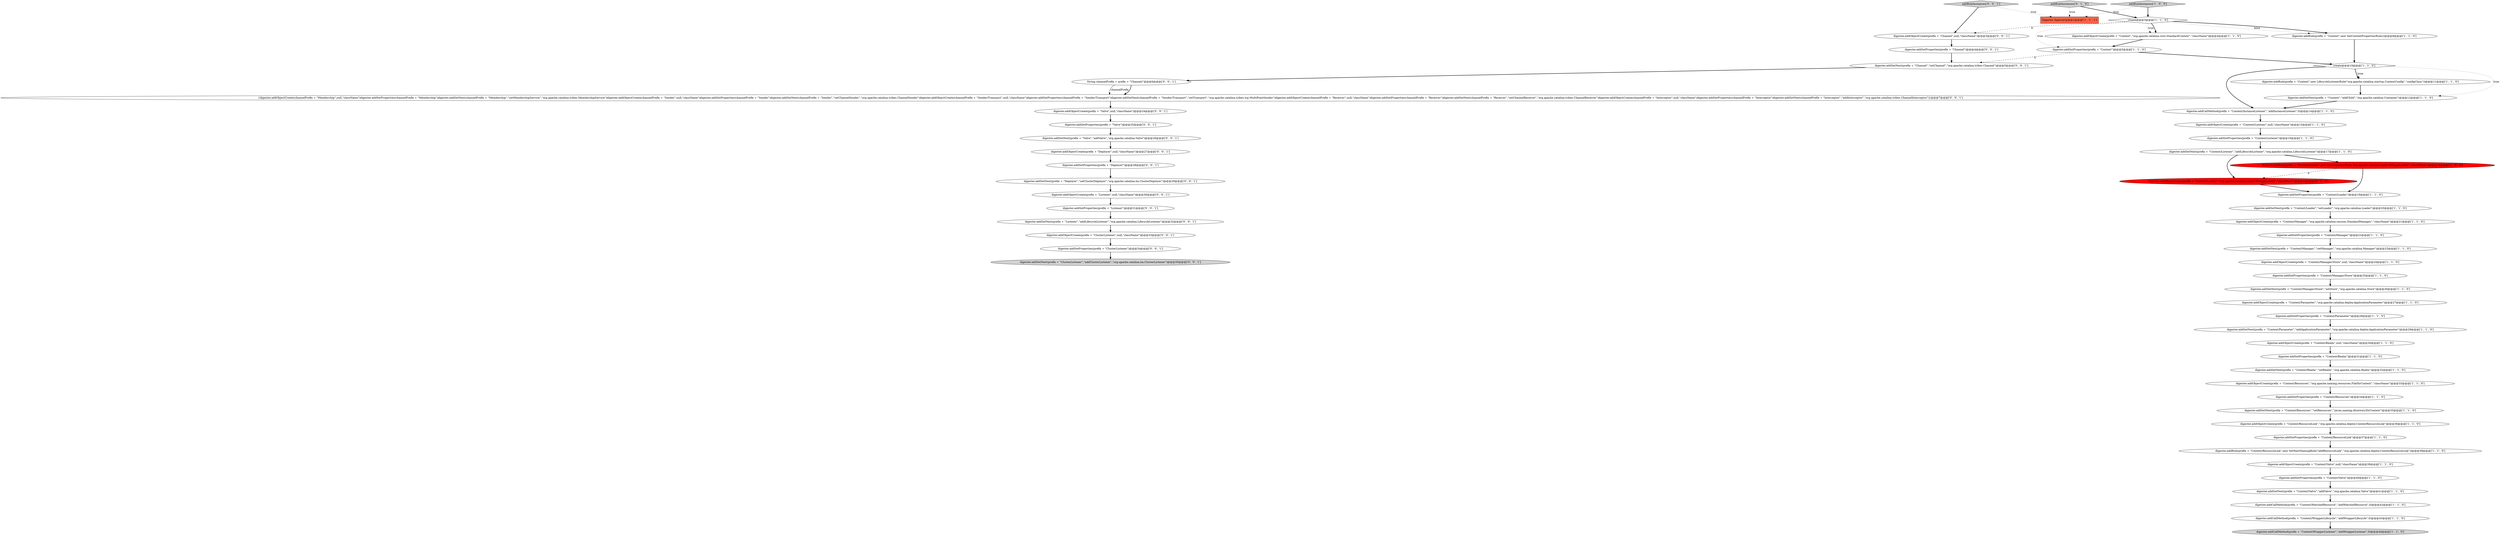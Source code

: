 digraph {
25 [style = filled, label = "Digester digester@@@2@@@['1', '1', '1']", fillcolor = tomato, shape = box image = "AAA0AAABBB1BBB"];
35 [style = filled, label = "digester.addCallMethod(prefix + \"Context/InstanceListener\",\"addInstanceListener\",0)@@@14@@@['1', '1', '0']", fillcolor = white, shape = ellipse image = "AAA0AAABBB1BBB"];
5 [style = filled, label = "digester.addObjectCreate(prefix + \"Context/Resources\",\"org.apache.naming.resources.FileDirContext\",\"className\")@@@33@@@['1', '1', '0']", fillcolor = white, shape = ellipse image = "AAA0AAABBB1BBB"];
29 [style = filled, label = "digester.addSetProperties(prefix + \"Context/Loader\")@@@19@@@['1', '1', '0']", fillcolor = white, shape = ellipse image = "AAA0AAABBB1BBB"];
51 [style = filled, label = "digester.addSetNext(prefix + \"Deployer\",\"setClusterDeployer\",\"org.apache.catalina.ha.ClusterDeployer\")@@@29@@@['0', '0', '1']", fillcolor = white, shape = ellipse image = "AAA0AAABBB3BBB"];
24 [style = filled, label = "digester.addRule(prefix + \"Context/ResourceLink\",new SetNextNamingRule(\"addResourceLink\",\"org.apache.catalina.deploy.ContextResourceLink\"))@@@38@@@['1', '1', '0']", fillcolor = white, shape = ellipse image = "AAA0AAABBB1BBB"];
23 [style = filled, label = "digester.addRule(prefix + \"Context\",new LifecycleListenerRule(\"org.apache.catalina.startup.ContextConfig\",\"configClass\"))@@@11@@@['1', '1', '0']", fillcolor = white, shape = ellipse image = "AAA0AAABBB1BBB"];
59 [style = filled, label = "digester.addObjectCreate(prefix + \"ClusterListener\",null,\"className\")@@@33@@@['0', '0', '1']", fillcolor = white, shape = ellipse image = "AAA0AAABBB3BBB"];
31 [style = filled, label = "digester.addSetProperties(prefix + \"Context\")@@@5@@@['1', '1', '0']", fillcolor = white, shape = ellipse image = "AAA0AAABBB1BBB"];
38 [style = filled, label = "digester.addCallMethod(prefix + \"Context/WatchedResource\",\"addWatchedResource\",0)@@@42@@@['1', '1', '0']", fillcolor = white, shape = ellipse image = "AAA0AAABBB1BBB"];
16 [style = filled, label = "digester.addSetProperties(prefix + \"Context/Manager\")@@@22@@@['1', '1', '0']", fillcolor = white, shape = ellipse image = "AAA0AAABBB1BBB"];
20 [style = filled, label = "digester.addSetNext(prefix + \"Context\",\"addChild\",\"org.apache.catalina.Container\")@@@12@@@['1', '1', '0']", fillcolor = white, shape = ellipse image = "AAA0AAABBB1BBB"];
45 [style = filled, label = "digester.addSetProperties(prefix + \"ClusterListener\")@@@34@@@['0', '0', '1']", fillcolor = white, shape = ellipse image = "AAA0AAABBB3BBB"];
26 [style = filled, label = "digester.addSetNext(prefix + \"Context/Manager\",\"setManager\",\"org.apache.catalina.Manager\")@@@23@@@['1', '1', '0']", fillcolor = white, shape = ellipse image = "AAA0AAABBB1BBB"];
48 [style = filled, label = "digester.addSetProperties(prefix + \"Deployer\")@@@28@@@['0', '0', '1']", fillcolor = white, shape = ellipse image = "AAA0AAABBB3BBB"];
56 [style = filled, label = "addRuleInstances['0', '0', '1']", fillcolor = lightgray, shape = diamond image = "AAA0AAABBB3BBB"];
52 [style = filled, label = "digester.addSetNext(prefix + \"Valve\",\"addValve\",\"org.apache.catalina.Valve\")@@@26@@@['0', '0', '1']", fillcolor = white, shape = ellipse image = "AAA0AAABBB3BBB"];
49 [style = filled, label = "digester.addSetProperties(prefix + \"Valve\")@@@25@@@['0', '0', '1']", fillcolor = white, shape = ellipse image = "AAA0AAABBB3BBB"];
28 [style = filled, label = "digester.addObjectCreate(prefix + \"Context\",\"org.apache.catalina.core.StandardContext\",\"className\")@@@4@@@['1', '1', '0']", fillcolor = white, shape = ellipse image = "AAA0AAABBB1BBB"];
39 [style = filled, label = "digester.addObjectCreate(prefix + \"Context/Manager/Store\",null,\"className\")@@@24@@@['1', '1', '0']", fillcolor = white, shape = ellipse image = "AAA0AAABBB1BBB"];
1 [style = filled, label = "digester.addSetProperties(prefix + \"Context/Listener\")@@@16@@@['1', '1', '0']", fillcolor = white, shape = ellipse image = "AAA0AAABBB1BBB"];
10 [style = filled, label = "digester.addSetProperties(prefix + \"Context/Realm\")@@@31@@@['1', '1', '0']", fillcolor = white, shape = ellipse image = "AAA0AAABBB1BBB"];
14 [style = filled, label = "digester.addSetNext(prefix + \"Context/Parameter\",\"addApplicationParameter\",\"org.apache.catalina.deploy.ApplicationParameter\")@@@29@@@['1', '1', '0']", fillcolor = white, shape = ellipse image = "AAA0AAABBB1BBB"];
12 [style = filled, label = "digester.addSetNext(prefix + \"Context/Resources\",\"setResources\",\"javax.naming.directory.DirContext\")@@@35@@@['1', '1', '0']", fillcolor = white, shape = ellipse image = "AAA0AAABBB1BBB"];
6 [style = filled, label = "digester.addSetProperties(prefix + \"Context/Valve\")@@@40@@@['1', '1', '0']", fillcolor = white, shape = ellipse image = "AAA0AAABBB1BBB"];
55 [style = filled, label = "digester.addSetNext(prefix + \"Channel\",\"setChannel\",\"org.apache.catalina.tribes.Channel\")@@@5@@@['0', '0', '1']", fillcolor = white, shape = ellipse image = "AAA0AAABBB3BBB"];
0 [style = filled, label = "digester.addSetProperties(prefix + \"Context/Resources\")@@@34@@@['1', '1', '0']", fillcolor = white, shape = ellipse image = "AAA0AAABBB1BBB"];
15 [style = filled, label = "digester.addSetNext(prefix + \"Context/Realm\",\"setRealm\",\"org.apache.catalina.Realm\")@@@32@@@['1', '1', '0']", fillcolor = white, shape = ellipse image = "AAA0AAABBB1BBB"];
54 [style = filled, label = "String channelPrefix = prefix + \"Channel/\"@@@6@@@['0', '0', '1']", fillcolor = white, shape = ellipse image = "AAA0AAABBB3BBB"];
19 [style = filled, label = "create@@@3@@@['1', '1', '0']", fillcolor = white, shape = diamond image = "AAA0AAABBB1BBB"];
43 [style = filled, label = "digester.addSetNext(prefix + \"Listener\",\"addLifecycleListener\",\"org.apache.catalina.LifecycleListener\")@@@32@@@['0', '0', '1']", fillcolor = white, shape = ellipse image = "AAA0AAABBB3BBB"];
21 [style = filled, label = "digester.addCallMethod(prefix + \"Context/WrapperLifecycle\",\"addWrapperLifecycle\",0)@@@43@@@['1', '1', '0']", fillcolor = white, shape = ellipse image = "AAA0AAABBB1BBB"];
53 [style = filled, label = "digester.addObjectCreate(prefix + \"Listener\",null,\"className\")@@@30@@@['0', '0', '1']", fillcolor = white, shape = ellipse image = "AAA0AAABBB3BBB"];
57 [style = filled, label = "digester.addSetProperties(prefix + \"Listener\")@@@31@@@['0', '0', '1']", fillcolor = white, shape = ellipse image = "AAA0AAABBB3BBB"];
22 [style = filled, label = "digester.addSetNext(prefix + \"Context/Loader\",\"setLoader\",\"org.apache.catalina.Loader\")@@@20@@@['1', '1', '0']", fillcolor = white, shape = ellipse image = "AAA0AAABBB1BBB"];
41 [style = filled, label = "digester.addObjectCreate(prefix + \"Context/Loader\",\"org.apache.catalina.loader.WebappLoader\",\"className\")@@@18@@@['0', '1', '0']", fillcolor = red, shape = ellipse image = "AAA1AAABBB2BBB"];
46 [style = filled, label = "digester.addSetProperties(prefix + \"Channel\")@@@4@@@['0', '0', '1']", fillcolor = white, shape = ellipse image = "AAA0AAABBB3BBB"];
18 [style = filled, label = "digester.addCallMethod(prefix + \"Context/WrapperListener\",\"addWrapperListener\",0)@@@44@@@['1', '1', '0']", fillcolor = lightgray, shape = ellipse image = "AAA0AAABBB1BBB"];
58 [style = filled, label = "digester.addObjectCreate(prefix + \"Channel\",null,\"className\")@@@3@@@['0', '0', '1']", fillcolor = white, shape = ellipse image = "AAA0AAABBB3BBB"];
11 [style = filled, label = "digester.addSetNext(prefix + \"Context/Listener\",\"addLifecycleListener\",\"org.apache.catalina.LifecycleListener\")@@@17@@@['1', '1', '0']", fillcolor = white, shape = ellipse image = "AAA0AAABBB1BBB"];
17 [style = filled, label = "addRuleInstances['1', '0', '0']", fillcolor = lightgray, shape = diamond image = "AAA0AAABBB1BBB"];
32 [style = filled, label = "digester.addObjectCreate(prefix + \"Context/Realm\",null,\"className\")@@@30@@@['1', '1', '0']", fillcolor = white, shape = ellipse image = "AAA0AAABBB1BBB"];
40 [style = filled, label = "addRuleInstances['0', '1', '0']", fillcolor = lightgray, shape = diamond image = "AAA0AAABBB2BBB"];
33 [style = filled, label = "digester.addObjectCreate(prefix + \"Context/ResourceLink\",\"org.apache.catalina.deploy.ContextResourceLink\")@@@36@@@['1', '1', '0']", fillcolor = white, shape = ellipse image = "AAA0AAABBB1BBB"];
9 [style = filled, label = "digester.addRule(prefix + \"Context/Loader\",new CreateLoaderRule(\"org.apache.catalina.loader.WebappLoader\",\"className\"))@@@18@@@['1', '0', '0']", fillcolor = red, shape = ellipse image = "AAA1AAABBB1BBB"];
3 [style = filled, label = "digester.addSetProperties(prefix + \"Context/ResourceLink\")@@@37@@@['1', '1', '0']", fillcolor = white, shape = ellipse image = "AAA0AAABBB1BBB"];
13 [style = filled, label = "digester.addObjectCreate(prefix + \"Context/Valve\",null,\"className\")@@@39@@@['1', '1', '0']", fillcolor = white, shape = ellipse image = "AAA0AAABBB1BBB"];
47 [style = filled, label = "{digester.addObjectCreate(channelPrefix + \"Membership\",null,\"className\")digester.addSetProperties(channelPrefix + \"Membership\")digester.addSetNext(channelPrefix + \"Membership\",\"setMembershipService\",\"org.apache.catalina.tribes.MembershipService\")digester.addObjectCreate(channelPrefix + \"Sender\",null,\"className\")digester.addSetProperties(channelPrefix + \"Sender\")digester.addSetNext(channelPrefix + \"Sender\",\"setChannelSender\",\"org.apache.catalina.tribes.ChannelSender\")digester.addObjectCreate(channelPrefix + \"Sender/Transport\",null,\"className\")digester.addSetProperties(channelPrefix + \"Sender/Transport\")digester.addSetNext(channelPrefix + \"Sender/Transport\",\"setTransport\",\"org.apache.catalina.tribes.tcp.MultiPointSender\")digester.addObjectCreate(channelPrefix + \"Receiver\",null,\"className\")digester.addSetProperties(channelPrefix + \"Receiver\")digester.addSetNext(channelPrefix + \"Receiver\",\"setChannelReceiver\",\"org.apache.catalina.tribes.ChannelReceiver\")digester.addObjectCreate(channelPrefix + \"Interceptor\",null,\"className\")digester.addSetProperties(channelPrefix + \"Interceptor\")digester.addSetNext(channelPrefix + \"Interceptor\",\"addInterceptor\",\"org.apache.catalina.tribes.ChannelInterceptor\")}@@@7@@@['0', '0', '1']", fillcolor = white, shape = ellipse image = "AAA0AAABBB3BBB"];
37 [style = filled, label = "digester.addObjectCreate(prefix + \"Context/Manager\",\"org.apache.catalina.session.StandardManager\",\"className\")@@@21@@@['1', '1', '0']", fillcolor = white, shape = ellipse image = "AAA0AAABBB1BBB"];
50 [style = filled, label = "digester.addObjectCreate(prefix + \"Deployer\",null,\"className\")@@@27@@@['0', '0', '1']", fillcolor = white, shape = ellipse image = "AAA0AAABBB3BBB"];
34 [style = filled, label = "digester.addRule(prefix + \"Context\",new SetContextPropertiesRule())@@@8@@@['1', '1', '0']", fillcolor = white, shape = ellipse image = "AAA0AAABBB1BBB"];
7 [style = filled, label = "digester.addSetProperties(prefix + \"Context/Parameter\")@@@28@@@['1', '1', '0']", fillcolor = white, shape = ellipse image = "AAA0AAABBB1BBB"];
27 [style = filled, label = "digester.addObjectCreate(prefix + \"Context/Parameter\",\"org.apache.catalina.deploy.ApplicationParameter\")@@@27@@@['1', '1', '0']", fillcolor = white, shape = ellipse image = "AAA0AAABBB1BBB"];
36 [style = filled, label = "digester.addSetNext(prefix + \"Context/Valve\",\"addValve\",\"org.apache.catalina.Valve\")@@@41@@@['1', '1', '0']", fillcolor = white, shape = ellipse image = "AAA0AAABBB1BBB"];
2 [style = filled, label = "digester.addObjectCreate(prefix + \"Context/Listener\",null,\"className\")@@@15@@@['1', '1', '0']", fillcolor = white, shape = ellipse image = "AAA0AAABBB1BBB"];
30 [style = filled, label = "create@@@10@@@['1', '1', '0']", fillcolor = white, shape = diamond image = "AAA0AAABBB1BBB"];
4 [style = filled, label = "digester.addSetProperties(prefix + \"Context/Manager/Store\")@@@25@@@['1', '1', '0']", fillcolor = white, shape = ellipse image = "AAA0AAABBB1BBB"];
42 [style = filled, label = "digester.addObjectCreate(prefix + \"Valve\",null,\"className\")@@@24@@@['0', '0', '1']", fillcolor = white, shape = ellipse image = "AAA0AAABBB3BBB"];
44 [style = filled, label = "digester.addSetNext(prefix + \"ClusterListener\",\"addClusterListener\",\"org.apache.catalina.ha.ClusterListener\")@@@35@@@['0', '0', '1']", fillcolor = lightgray, shape = ellipse image = "AAA0AAABBB3BBB"];
8 [style = filled, label = "digester.addSetNext(prefix + \"Context/Manager/Store\",\"setStore\",\"org.apache.catalina.Store\")@@@26@@@['1', '1', '0']", fillcolor = white, shape = ellipse image = "AAA0AAABBB1BBB"];
19->34 [style = bold, label=""];
23->20 [style = bold, label=""];
43->59 [style = bold, label=""];
10->15 [style = bold, label=""];
33->3 [style = bold, label=""];
47->42 [style = bold, label=""];
3->24 [style = bold, label=""];
22->37 [style = bold, label=""];
2->1 [style = bold, label=""];
53->57 [style = bold, label=""];
59->45 [style = bold, label=""];
41->29 [style = bold, label=""];
28->31 [style = bold, label=""];
0->12 [style = bold, label=""];
30->23 [style = bold, label=""];
35->2 [style = bold, label=""];
16->26 [style = bold, label=""];
40->19 [style = bold, label=""];
51->53 [style = bold, label=""];
56->25 [style = dotted, label="true"];
50->48 [style = bold, label=""];
11->9 [style = bold, label=""];
45->44 [style = bold, label=""];
34->30 [style = bold, label=""];
26->39 [style = bold, label=""];
39->4 [style = bold, label=""];
32->10 [style = bold, label=""];
15->5 [style = bold, label=""];
19->34 [style = dotted, label="false"];
1->11 [style = bold, label=""];
6->36 [style = bold, label=""];
21->18 [style = bold, label=""];
7->14 [style = bold, label=""];
17->19 [style = bold, label=""];
11->41 [style = bold, label=""];
56->58 [style = bold, label=""];
54->47 [style = solid, label="channelPrefix"];
19->28 [style = dotted, label="true"];
54->47 [style = bold, label=""];
48->51 [style = bold, label=""];
31->55 [style = dashed, label="0"];
17->25 [style = dotted, label="true"];
30->35 [style = bold, label=""];
49->52 [style = bold, label=""];
5->0 [style = bold, label=""];
30->20 [style = dotted, label="true"];
27->7 [style = bold, label=""];
31->30 [style = bold, label=""];
30->23 [style = dotted, label="true"];
12->33 [style = bold, label=""];
58->46 [style = bold, label=""];
19->58 [style = dashed, label="0"];
38->21 [style = bold, label=""];
4->8 [style = bold, label=""];
42->49 [style = bold, label=""];
52->50 [style = bold, label=""];
57->43 [style = bold, label=""];
9->41 [style = dashed, label="0"];
19->28 [style = bold, label=""];
20->35 [style = bold, label=""];
29->22 [style = bold, label=""];
40->25 [style = dotted, label="true"];
13->6 [style = bold, label=""];
36->38 [style = bold, label=""];
14->32 [style = bold, label=""];
9->29 [style = bold, label=""];
8->27 [style = bold, label=""];
55->54 [style = bold, label=""];
37->16 [style = bold, label=""];
19->31 [style = dotted, label="true"];
24->13 [style = bold, label=""];
46->55 [style = bold, label=""];
}
